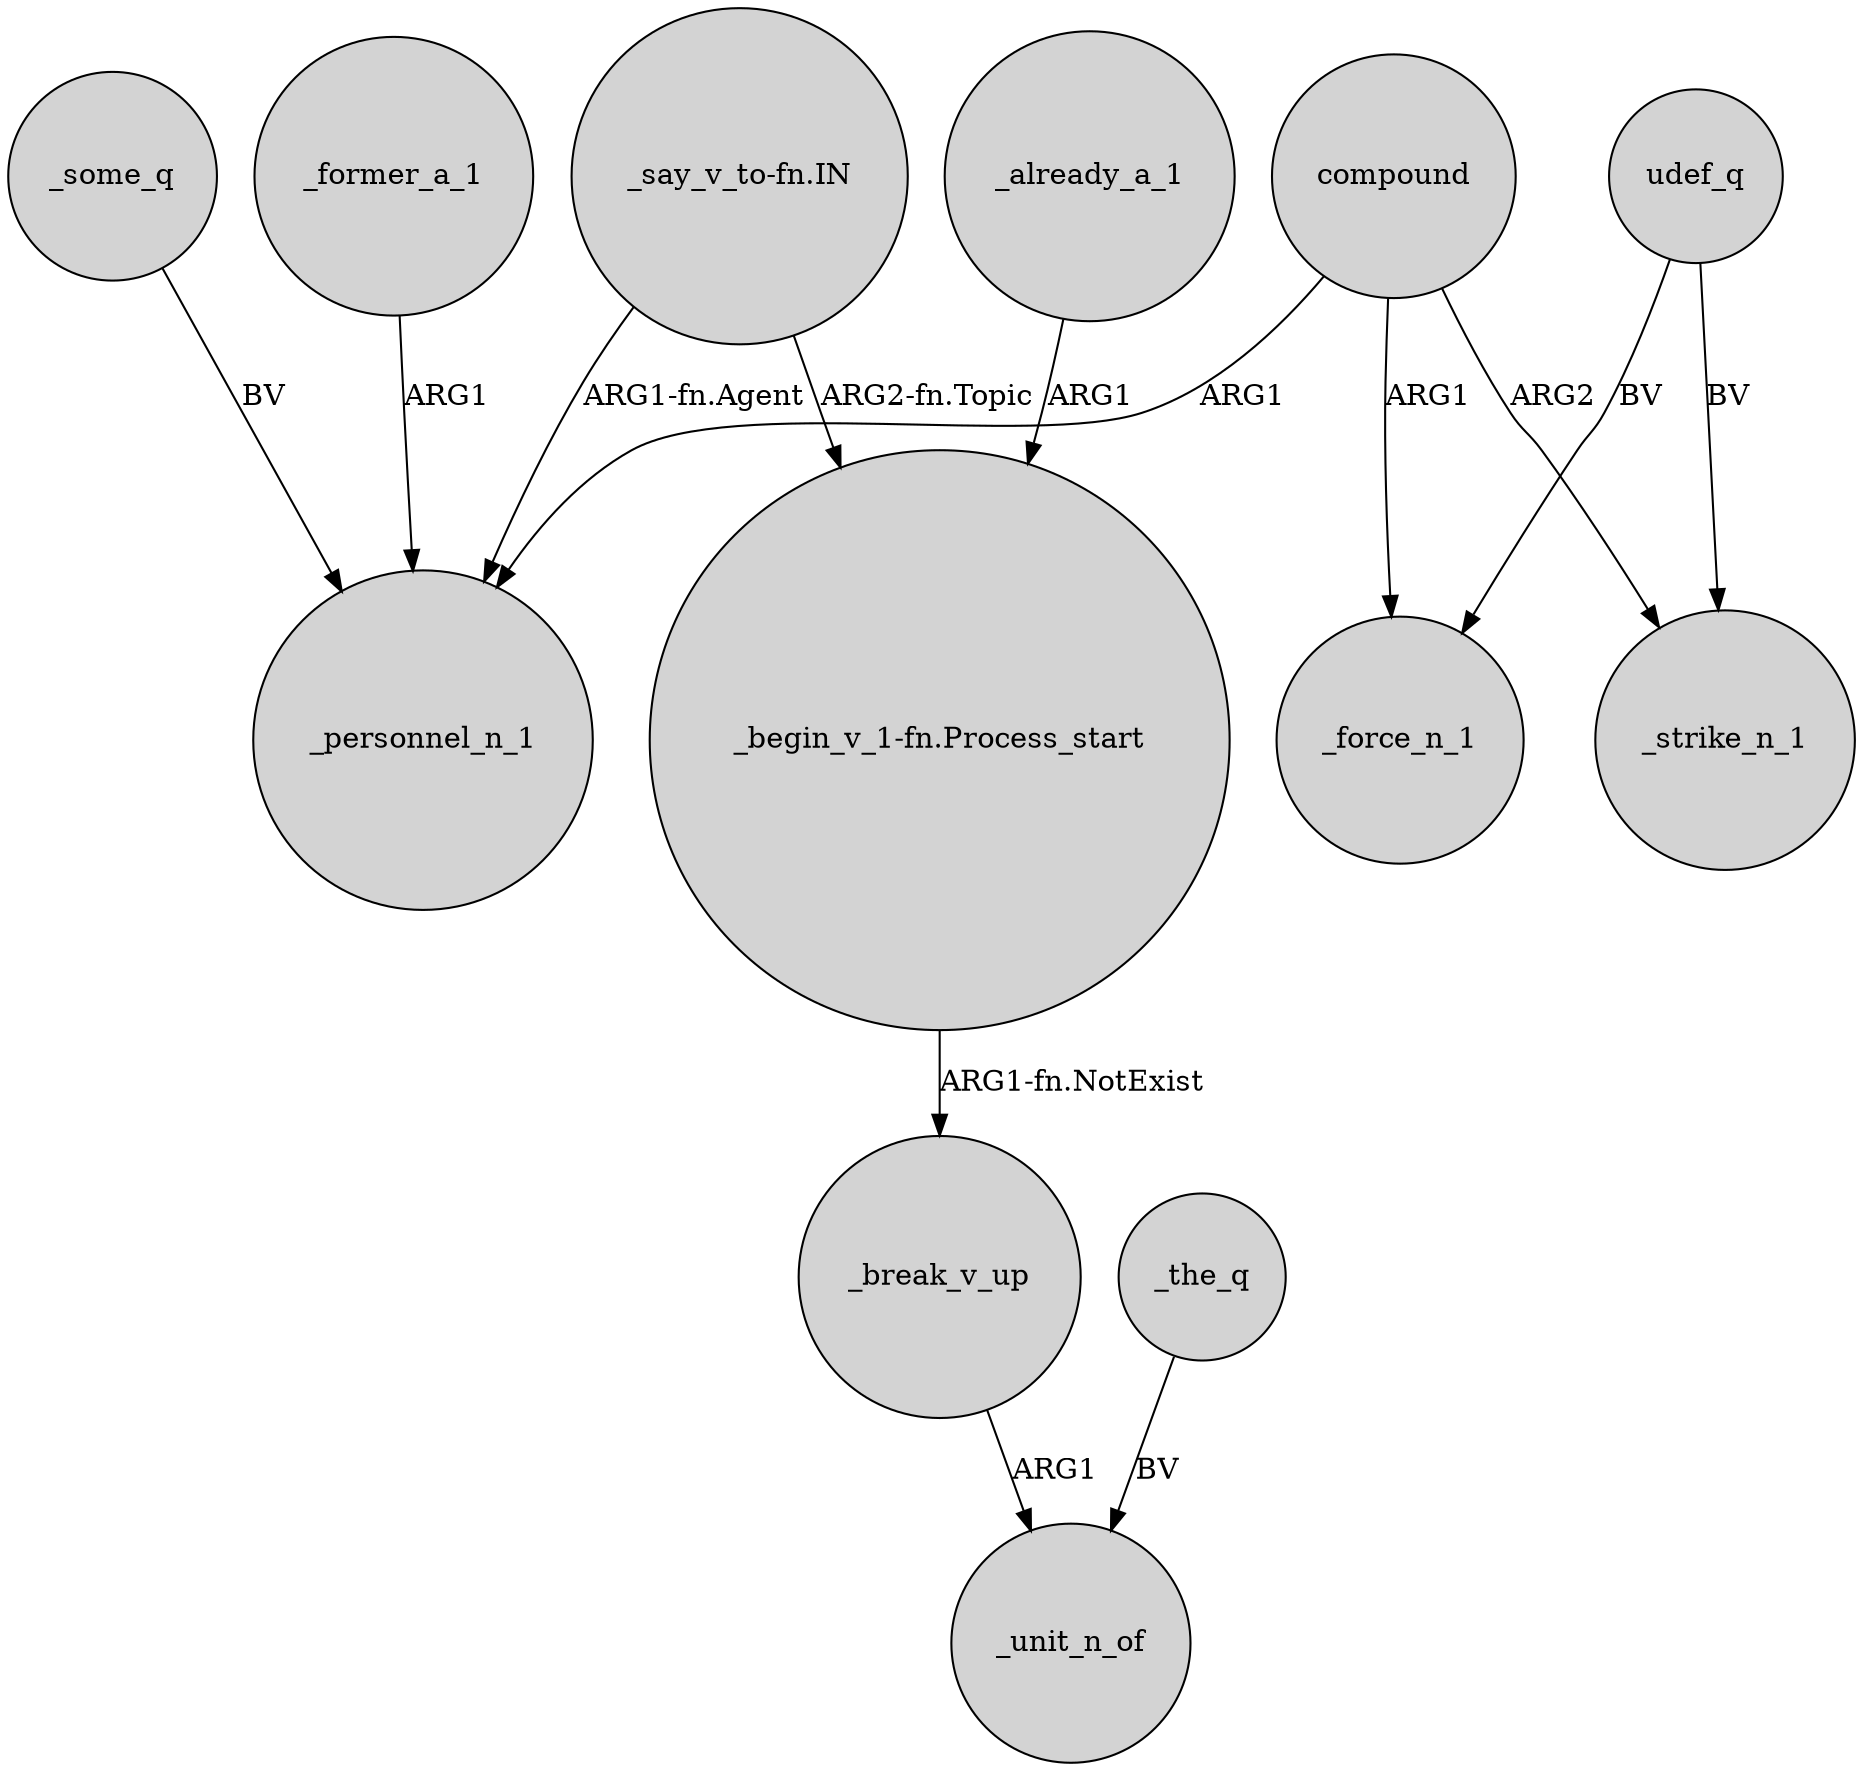 digraph {
	node [shape=circle style=filled]
	"_say_v_to-fn.IN" -> _personnel_n_1 [label="ARG1-fn.Agent"]
	udef_q -> _force_n_1 [label=BV]
	"_begin_v_1-fn.Process_start" -> _break_v_up [label="ARG1-fn.NotExist"]
	_some_q -> _personnel_n_1 [label=BV]
	_already_a_1 -> "_begin_v_1-fn.Process_start" [label=ARG1]
	udef_q -> _strike_n_1 [label=BV]
	_former_a_1 -> _personnel_n_1 [label=ARG1]
	_the_q -> _unit_n_of [label=BV]
	compound -> _force_n_1 [label=ARG1]
	"_say_v_to-fn.IN" -> "_begin_v_1-fn.Process_start" [label="ARG2-fn.Topic"]
	compound -> _strike_n_1 [label=ARG2]
	compound -> _personnel_n_1 [label=ARG1]
	_break_v_up -> _unit_n_of [label=ARG1]
}
